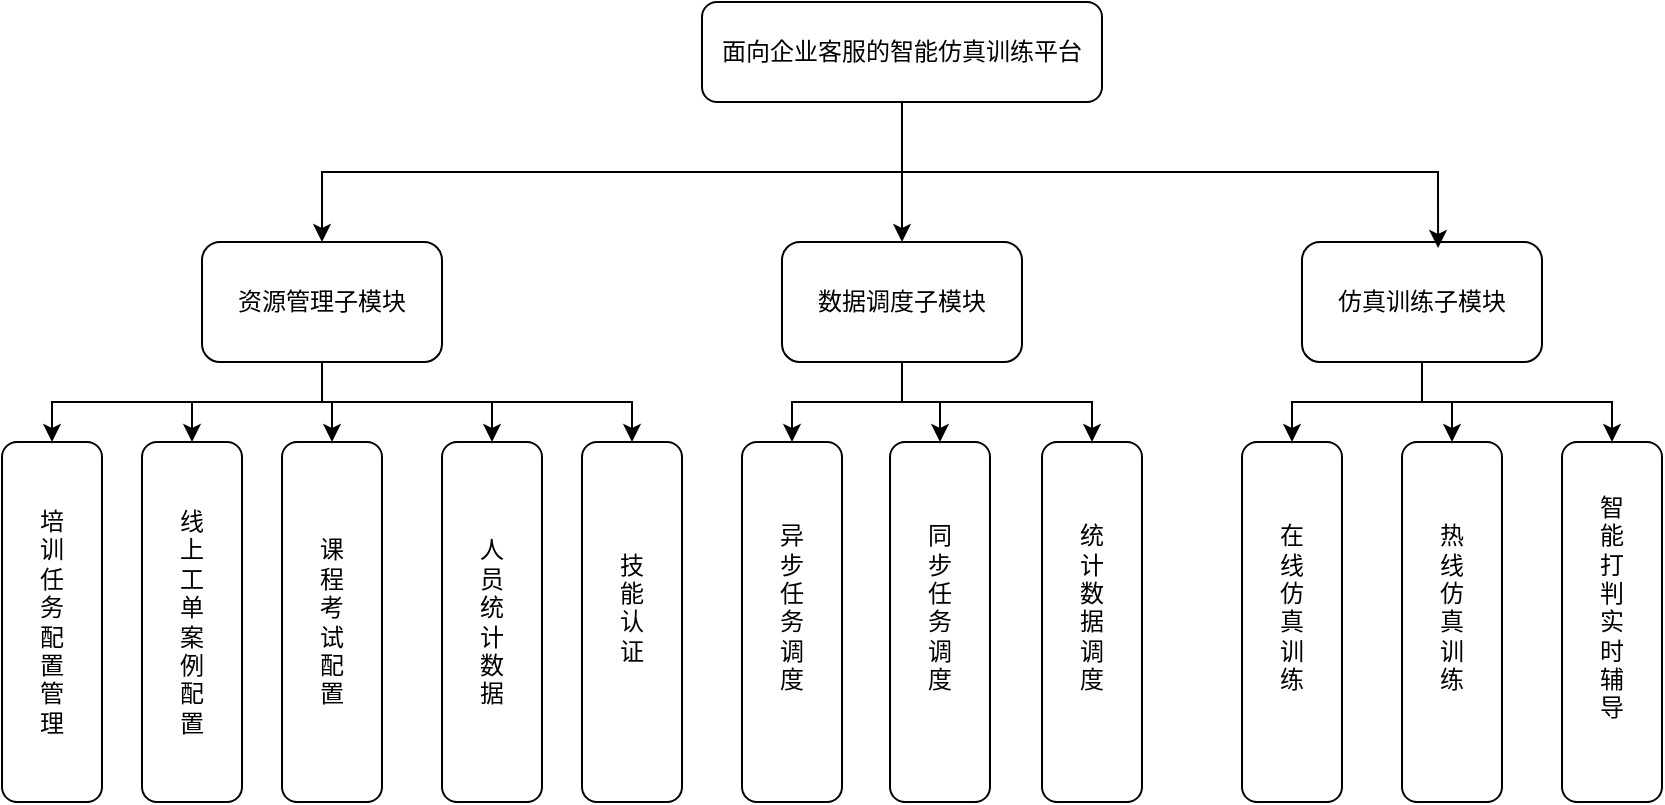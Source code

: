 <mxfile version="28.1.2">
  <diagram name="第 1 页" id="xMs5ethXwr31YWxXagnM">
    <mxGraphModel dx="2128" dy="839" grid="1" gridSize="10" guides="1" tooltips="1" connect="1" arrows="1" fold="1" page="1" pageScale="1" pageWidth="827" pageHeight="1169" math="0" shadow="0">
      <root>
        <mxCell id="0" />
        <mxCell id="1" parent="0" />
        <mxCell id="bpMVPfvarfv760es7vRu-3" value="" style="edgeStyle=orthogonalEdgeStyle;rounded=0;orthogonalLoop=1;jettySize=auto;html=1;exitX=0.5;exitY=1;exitDx=0;exitDy=0;" edge="1" parent="1" source="bpMVPfvarfv760es7vRu-1" target="bpMVPfvarfv760es7vRu-2">
          <mxGeometry relative="1" as="geometry">
            <mxPoint x="320" y="195" as="sourcePoint" />
          </mxGeometry>
        </mxCell>
        <mxCell id="bpMVPfvarfv760es7vRu-1" value="面向企业客服的智能仿真训练平台" style="rounded=1;whiteSpace=wrap;html=1;" vertex="1" parent="1">
          <mxGeometry x="320" y="170" width="200" height="50" as="geometry" />
        </mxCell>
        <mxCell id="bpMVPfvarfv760es7vRu-16" value="" style="edgeStyle=orthogonalEdgeStyle;rounded=0;orthogonalLoop=1;jettySize=auto;html=1;exitX=0.5;exitY=1;exitDx=0;exitDy=0;" edge="1" parent="1" source="bpMVPfvarfv760es7vRu-2" target="bpMVPfvarfv760es7vRu-9">
          <mxGeometry relative="1" as="geometry" />
        </mxCell>
        <mxCell id="bpMVPfvarfv760es7vRu-2" value="资源管理子模块" style="rounded=1;whiteSpace=wrap;html=1;" vertex="1" parent="1">
          <mxGeometry x="70" y="290" width="120" height="60" as="geometry" />
        </mxCell>
        <mxCell id="bpMVPfvarfv760es7vRu-4" value="数据调度子模块" style="rounded=1;whiteSpace=wrap;html=1;" vertex="1" parent="1">
          <mxGeometry x="360" y="290" width="120" height="60" as="geometry" />
        </mxCell>
        <mxCell id="bpMVPfvarfv760es7vRu-5" value="仿真训练子模块" style="rounded=1;whiteSpace=wrap;html=1;" vertex="1" parent="1">
          <mxGeometry x="620" y="290" width="120" height="60" as="geometry" />
        </mxCell>
        <mxCell id="bpMVPfvarfv760es7vRu-6" value="" style="endArrow=classic;html=1;rounded=0;entryX=0.5;entryY=0;entryDx=0;entryDy=0;" edge="1" parent="1" target="bpMVPfvarfv760es7vRu-4">
          <mxGeometry width="50" height="50" relative="1" as="geometry">
            <mxPoint x="420" y="230" as="sourcePoint" />
            <mxPoint x="440" y="300" as="targetPoint" />
          </mxGeometry>
        </mxCell>
        <mxCell id="bpMVPfvarfv760es7vRu-7" value="" style="endArrow=classic;html=1;rounded=0;exitX=0.5;exitY=1;exitDx=0;exitDy=0;entryX=0.567;entryY=0.05;entryDx=0;entryDy=0;entryPerimeter=0;edgeStyle=orthogonalEdgeStyle;" edge="1" parent="1" source="bpMVPfvarfv760es7vRu-1" target="bpMVPfvarfv760es7vRu-5">
          <mxGeometry width="50" height="50" relative="1" as="geometry">
            <mxPoint x="420" y="230" as="sourcePoint" />
            <mxPoint x="440" y="300" as="targetPoint" />
          </mxGeometry>
        </mxCell>
        <mxCell id="bpMVPfvarfv760es7vRu-9" value="培&lt;br&gt;训&lt;br&gt;任&lt;br&gt;务&lt;br&gt;配&lt;br&gt;置&lt;br&gt;管&lt;br&gt;理" style="whiteSpace=wrap;html=1;rounded=1;" vertex="1" parent="1">
          <mxGeometry x="-30" y="390" width="50" height="180" as="geometry" />
        </mxCell>
        <mxCell id="bpMVPfvarfv760es7vRu-21" value="线&lt;br&gt;上&lt;div&gt;工&lt;br&gt;单&lt;br&gt;案&lt;br&gt;例&lt;br&gt;配&lt;br&gt;置&lt;/div&gt;" style="whiteSpace=wrap;html=1;rounded=1;" vertex="1" parent="1">
          <mxGeometry x="40" y="390" width="50" height="180" as="geometry" />
        </mxCell>
        <mxCell id="bpMVPfvarfv760es7vRu-22" value="" style="endArrow=classic;html=1;rounded=0;exitX=0.5;exitY=1;exitDx=0;exitDy=0;entryX=0.5;entryY=0;entryDx=0;entryDy=0;edgeStyle=orthogonalEdgeStyle;" edge="1" parent="1" source="bpMVPfvarfv760es7vRu-2" target="bpMVPfvarfv760es7vRu-21">
          <mxGeometry width="50" height="50" relative="1" as="geometry">
            <mxPoint x="220" y="400" as="sourcePoint" />
            <mxPoint x="270" y="350" as="targetPoint" />
          </mxGeometry>
        </mxCell>
        <mxCell id="bpMVPfvarfv760es7vRu-23" value="课&lt;br&gt;程&lt;br&gt;考&lt;br&gt;试&lt;br&gt;配&lt;br&gt;置" style="whiteSpace=wrap;html=1;rounded=1;" vertex="1" parent="1">
          <mxGeometry x="110" y="390" width="50" height="180" as="geometry" />
        </mxCell>
        <mxCell id="bpMVPfvarfv760es7vRu-24" value="人&lt;br&gt;员&lt;br&gt;统&lt;div&gt;计&lt;br&gt;数&lt;br&gt;据&lt;/div&gt;" style="whiteSpace=wrap;html=1;rounded=1;" vertex="1" parent="1">
          <mxGeometry x="190" y="390" width="50" height="180" as="geometry" />
        </mxCell>
        <mxCell id="bpMVPfvarfv760es7vRu-25" value="技&lt;br&gt;能&lt;br&gt;认&lt;br&gt;证&lt;div&gt;&lt;br/&gt;&lt;/div&gt;" style="whiteSpace=wrap;html=1;rounded=1;" vertex="1" parent="1">
          <mxGeometry x="260" y="390" width="50" height="180" as="geometry" />
        </mxCell>
        <mxCell id="bpMVPfvarfv760es7vRu-26" value="异&lt;br&gt;步&lt;br&gt;任&lt;br&gt;务&lt;br&gt;调&lt;br&gt;度&lt;br&gt;&lt;div&gt;&lt;br&gt;&lt;/div&gt;" style="whiteSpace=wrap;html=1;rounded=1;" vertex="1" parent="1">
          <mxGeometry x="340" y="390" width="50" height="180" as="geometry" />
        </mxCell>
        <mxCell id="bpMVPfvarfv760es7vRu-27" value="同&lt;br&gt;步&lt;br&gt;任&lt;br&gt;务&lt;br&gt;调&lt;br&gt;度&lt;br&gt;&lt;div&gt;&lt;br&gt;&lt;/div&gt;" style="whiteSpace=wrap;html=1;rounded=1;" vertex="1" parent="1">
          <mxGeometry x="414" y="390" width="50" height="180" as="geometry" />
        </mxCell>
        <mxCell id="bpMVPfvarfv760es7vRu-28" value="统&lt;br&gt;计&lt;br&gt;数&lt;br&gt;据&lt;br&gt;调&lt;br&gt;度&lt;br&gt;&lt;div&gt;&lt;br&gt;&lt;/div&gt;" style="whiteSpace=wrap;html=1;rounded=1;" vertex="1" parent="1">
          <mxGeometry x="490" y="390" width="50" height="180" as="geometry" />
        </mxCell>
        <mxCell id="bpMVPfvarfv760es7vRu-29" value="在&lt;br&gt;线&lt;br&gt;仿&lt;br&gt;真&lt;br&gt;训&lt;br&gt;练&lt;br&gt;&lt;div&gt;&lt;br&gt;&lt;/div&gt;" style="whiteSpace=wrap;html=1;rounded=1;" vertex="1" parent="1">
          <mxGeometry x="590" y="390" width="50" height="180" as="geometry" />
        </mxCell>
        <mxCell id="bpMVPfvarfv760es7vRu-30" value="热&lt;br&gt;线&lt;br&gt;仿&lt;br&gt;真&lt;br&gt;训&lt;br&gt;练&lt;br&gt;&lt;div&gt;&lt;br&gt;&lt;/div&gt;" style="whiteSpace=wrap;html=1;rounded=1;" vertex="1" parent="1">
          <mxGeometry x="670" y="390" width="50" height="180" as="geometry" />
        </mxCell>
        <mxCell id="bpMVPfvarfv760es7vRu-31" value="智&lt;br&gt;能&lt;br&gt;打&lt;br&gt;判&lt;br&gt;实&lt;br&gt;时&lt;br&gt;辅&lt;br&gt;导&lt;br&gt;&lt;div&gt;&lt;br&gt;&lt;/div&gt;" style="whiteSpace=wrap;html=1;rounded=1;" vertex="1" parent="1">
          <mxGeometry x="750" y="390" width="50" height="180" as="geometry" />
        </mxCell>
        <mxCell id="bpMVPfvarfv760es7vRu-33" value="" style="endArrow=classic;html=1;rounded=0;entryX=0.5;entryY=0;entryDx=0;entryDy=0;edgeStyle=orthogonalEdgeStyle;" edge="1" parent="1" target="bpMVPfvarfv760es7vRu-23">
          <mxGeometry width="50" height="50" relative="1" as="geometry">
            <mxPoint x="180" y="350" as="sourcePoint" />
            <mxPoint x="190" y="360" as="targetPoint" />
            <Array as="points">
              <mxPoint x="130" y="350" />
              <mxPoint x="130" y="370" />
              <mxPoint x="135" y="370" />
            </Array>
          </mxGeometry>
        </mxCell>
        <mxCell id="bpMVPfvarfv760es7vRu-34" value="" style="endArrow=classic;html=1;rounded=0;entryX=0.5;entryY=0;entryDx=0;entryDy=0;edgeStyle=orthogonalEdgeStyle;" edge="1" parent="1" target="bpMVPfvarfv760es7vRu-24">
          <mxGeometry width="50" height="50" relative="1" as="geometry">
            <mxPoint x="130" y="350" as="sourcePoint" />
            <mxPoint x="220" y="360" as="targetPoint" />
            <Array as="points">
              <mxPoint x="130" y="350" />
              <mxPoint x="130" y="370" />
              <mxPoint x="215" y="370" />
            </Array>
          </mxGeometry>
        </mxCell>
        <mxCell id="bpMVPfvarfv760es7vRu-35" value="" style="endArrow=classic;html=1;rounded=0;entryX=0.5;entryY=0;entryDx=0;entryDy=0;edgeStyle=orthogonalEdgeStyle;exitX=0.5;exitY=1;exitDx=0;exitDy=0;" edge="1" parent="1" source="bpMVPfvarfv760es7vRu-2" target="bpMVPfvarfv760es7vRu-25">
          <mxGeometry width="50" height="50" relative="1" as="geometry">
            <mxPoint x="180" y="350" as="sourcePoint" />
            <mxPoint x="310" y="370" as="targetPoint" />
            <Array as="points">
              <mxPoint x="130" y="370" />
              <mxPoint x="285" y="370" />
            </Array>
          </mxGeometry>
        </mxCell>
        <mxCell id="bpMVPfvarfv760es7vRu-36" value="" style="endArrow=classic;html=1;rounded=0;exitX=0.5;exitY=1;exitDx=0;exitDy=0;entryX=0.5;entryY=0;entryDx=0;entryDy=0;edgeStyle=orthogonalEdgeStyle;" edge="1" parent="1" source="bpMVPfvarfv760es7vRu-4" target="bpMVPfvarfv760es7vRu-26">
          <mxGeometry width="50" height="50" relative="1" as="geometry">
            <mxPoint x="450" y="420" as="sourcePoint" />
            <mxPoint x="500" y="370" as="targetPoint" />
          </mxGeometry>
        </mxCell>
        <mxCell id="bpMVPfvarfv760es7vRu-37" value="" style="endArrow=classic;html=1;rounded=0;exitX=0.5;exitY=1;exitDx=0;exitDy=0;entryX=0.5;entryY=0;entryDx=0;entryDy=0;edgeStyle=orthogonalEdgeStyle;" edge="1" parent="1" source="bpMVPfvarfv760es7vRu-4" target="bpMVPfvarfv760es7vRu-27">
          <mxGeometry width="50" height="50" relative="1" as="geometry">
            <mxPoint x="440" y="400" as="sourcePoint" />
            <mxPoint x="490" y="350" as="targetPoint" />
          </mxGeometry>
        </mxCell>
        <mxCell id="bpMVPfvarfv760es7vRu-38" value="" style="endArrow=classic;html=1;rounded=0;entryX=0.5;entryY=0;entryDx=0;entryDy=0;edgeStyle=orthogonalEdgeStyle;" edge="1" parent="1" target="bpMVPfvarfv760es7vRu-28">
          <mxGeometry width="50" height="50" relative="1" as="geometry">
            <mxPoint x="420" y="350" as="sourcePoint" />
            <mxPoint x="520" y="340" as="targetPoint" />
            <Array as="points">
              <mxPoint x="420" y="370" />
              <mxPoint x="515" y="370" />
            </Array>
          </mxGeometry>
        </mxCell>
        <mxCell id="bpMVPfvarfv760es7vRu-39" value="" style="endArrow=classic;html=1;rounded=0;exitX=0.5;exitY=1;exitDx=0;exitDy=0;entryX=0.5;entryY=0;entryDx=0;entryDy=0;edgeStyle=orthogonalEdgeStyle;" edge="1" parent="1" source="bpMVPfvarfv760es7vRu-5" target="bpMVPfvarfv760es7vRu-29">
          <mxGeometry width="50" height="50" relative="1" as="geometry">
            <mxPoint x="450" y="400" as="sourcePoint" />
            <mxPoint x="500" y="350" as="targetPoint" />
          </mxGeometry>
        </mxCell>
        <mxCell id="bpMVPfvarfv760es7vRu-40" value="" style="endArrow=classic;html=1;rounded=0;exitX=0.5;exitY=1;exitDx=0;exitDy=0;entryX=0.5;entryY=0;entryDx=0;entryDy=0;edgeStyle=orthogonalEdgeStyle;" edge="1" parent="1" source="bpMVPfvarfv760es7vRu-5" target="bpMVPfvarfv760es7vRu-30">
          <mxGeometry width="50" height="50" relative="1" as="geometry">
            <mxPoint x="680" y="390" as="sourcePoint" />
            <mxPoint x="730" y="340" as="targetPoint" />
          </mxGeometry>
        </mxCell>
        <mxCell id="bpMVPfvarfv760es7vRu-41" value="" style="endArrow=classic;html=1;rounded=0;entryX=0.5;entryY=0;entryDx=0;entryDy=0;edgeStyle=orthogonalEdgeStyle;" edge="1" parent="1" target="bpMVPfvarfv760es7vRu-31">
          <mxGeometry width="50" height="50" relative="1" as="geometry">
            <mxPoint x="680" y="350" as="sourcePoint" />
            <mxPoint x="730" y="340" as="targetPoint" />
            <Array as="points">
              <mxPoint x="680" y="370" />
              <mxPoint x="775" y="370" />
            </Array>
          </mxGeometry>
        </mxCell>
      </root>
    </mxGraphModel>
  </diagram>
</mxfile>

